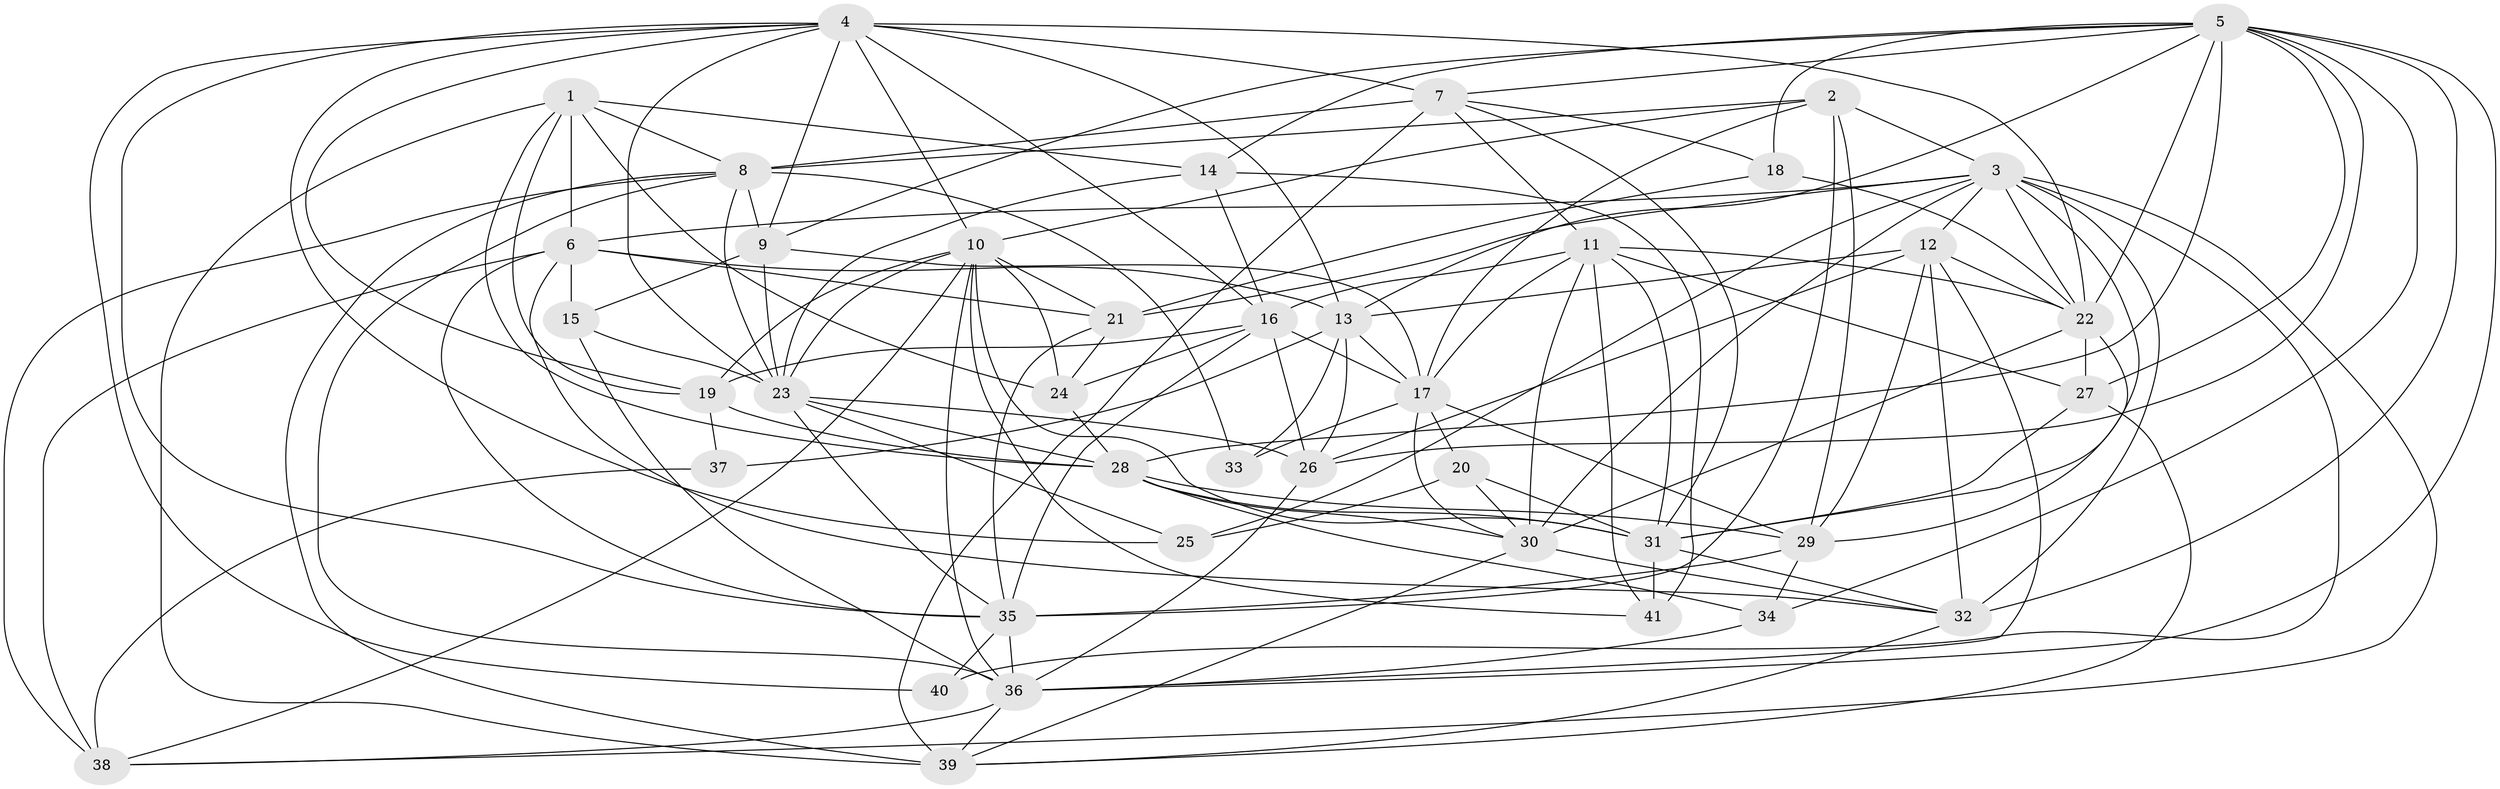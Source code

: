 // original degree distribution, {4: 1.0}
// Generated by graph-tools (version 1.1) at 2025/54/03/04/25 22:54:06]
// undirected, 41 vertices, 142 edges
graph export_dot {
  node [color=gray90,style=filled];
  1;
  2;
  3;
  4;
  5;
  6;
  7;
  8;
  9;
  10;
  11;
  12;
  13;
  14;
  15;
  16;
  17;
  18;
  19;
  20;
  21;
  22;
  23;
  24;
  25;
  26;
  27;
  28;
  29;
  30;
  31;
  32;
  33;
  34;
  35;
  36;
  37;
  38;
  39;
  40;
  41;
  1 -- 6 [weight=1.0];
  1 -- 8 [weight=1.0];
  1 -- 14 [weight=2.0];
  1 -- 19 [weight=1.0];
  1 -- 24 [weight=2.0];
  1 -- 28 [weight=1.0];
  1 -- 39 [weight=2.0];
  2 -- 3 [weight=1.0];
  2 -- 8 [weight=1.0];
  2 -- 10 [weight=1.0];
  2 -- 17 [weight=1.0];
  2 -- 29 [weight=1.0];
  2 -- 35 [weight=1.0];
  3 -- 6 [weight=1.0];
  3 -- 12 [weight=1.0];
  3 -- 21 [weight=1.0];
  3 -- 22 [weight=1.0];
  3 -- 25 [weight=1.0];
  3 -- 30 [weight=1.0];
  3 -- 31 [weight=1.0];
  3 -- 32 [weight=2.0];
  3 -- 38 [weight=1.0];
  3 -- 40 [weight=1.0];
  4 -- 7 [weight=1.0];
  4 -- 9 [weight=1.0];
  4 -- 10 [weight=1.0];
  4 -- 13 [weight=1.0];
  4 -- 16 [weight=2.0];
  4 -- 19 [weight=1.0];
  4 -- 22 [weight=1.0];
  4 -- 23 [weight=1.0];
  4 -- 25 [weight=1.0];
  4 -- 35 [weight=1.0];
  4 -- 40 [weight=1.0];
  5 -- 7 [weight=1.0];
  5 -- 9 [weight=1.0];
  5 -- 13 [weight=1.0];
  5 -- 14 [weight=1.0];
  5 -- 18 [weight=1.0];
  5 -- 22 [weight=1.0];
  5 -- 26 [weight=1.0];
  5 -- 27 [weight=1.0];
  5 -- 28 [weight=1.0];
  5 -- 32 [weight=1.0];
  5 -- 34 [weight=1.0];
  5 -- 36 [weight=1.0];
  6 -- 13 [weight=1.0];
  6 -- 15 [weight=3.0];
  6 -- 21 [weight=1.0];
  6 -- 32 [weight=1.0];
  6 -- 35 [weight=1.0];
  6 -- 38 [weight=1.0];
  7 -- 8 [weight=2.0];
  7 -- 11 [weight=1.0];
  7 -- 18 [weight=1.0];
  7 -- 31 [weight=1.0];
  7 -- 39 [weight=1.0];
  8 -- 9 [weight=1.0];
  8 -- 23 [weight=1.0];
  8 -- 33 [weight=2.0];
  8 -- 36 [weight=2.0];
  8 -- 38 [weight=1.0];
  8 -- 39 [weight=1.0];
  9 -- 15 [weight=1.0];
  9 -- 17 [weight=1.0];
  9 -- 23 [weight=3.0];
  10 -- 19 [weight=1.0];
  10 -- 21 [weight=1.0];
  10 -- 23 [weight=1.0];
  10 -- 24 [weight=1.0];
  10 -- 31 [weight=3.0];
  10 -- 36 [weight=1.0];
  10 -- 38 [weight=1.0];
  10 -- 41 [weight=1.0];
  11 -- 16 [weight=1.0];
  11 -- 17 [weight=1.0];
  11 -- 22 [weight=1.0];
  11 -- 27 [weight=1.0];
  11 -- 30 [weight=1.0];
  11 -- 31 [weight=1.0];
  11 -- 41 [weight=1.0];
  12 -- 13 [weight=2.0];
  12 -- 22 [weight=1.0];
  12 -- 26 [weight=1.0];
  12 -- 29 [weight=1.0];
  12 -- 32 [weight=1.0];
  12 -- 36 [weight=1.0];
  13 -- 17 [weight=1.0];
  13 -- 26 [weight=1.0];
  13 -- 33 [weight=1.0];
  13 -- 37 [weight=2.0];
  14 -- 16 [weight=1.0];
  14 -- 23 [weight=1.0];
  14 -- 41 [weight=1.0];
  15 -- 23 [weight=1.0];
  15 -- 36 [weight=1.0];
  16 -- 17 [weight=1.0];
  16 -- 19 [weight=1.0];
  16 -- 24 [weight=1.0];
  16 -- 26 [weight=1.0];
  16 -- 35 [weight=2.0];
  17 -- 20 [weight=2.0];
  17 -- 29 [weight=1.0];
  17 -- 30 [weight=1.0];
  17 -- 33 [weight=1.0];
  18 -- 21 [weight=1.0];
  18 -- 22 [weight=1.0];
  19 -- 28 [weight=1.0];
  19 -- 37 [weight=1.0];
  20 -- 25 [weight=1.0];
  20 -- 30 [weight=1.0];
  20 -- 31 [weight=2.0];
  21 -- 24 [weight=1.0];
  21 -- 35 [weight=1.0];
  22 -- 27 [weight=2.0];
  22 -- 29 [weight=1.0];
  22 -- 30 [weight=1.0];
  23 -- 25 [weight=1.0];
  23 -- 26 [weight=1.0];
  23 -- 28 [weight=1.0];
  23 -- 35 [weight=1.0];
  24 -- 28 [weight=1.0];
  26 -- 36 [weight=1.0];
  27 -- 31 [weight=1.0];
  27 -- 39 [weight=1.0];
  28 -- 29 [weight=2.0];
  28 -- 30 [weight=1.0];
  28 -- 31 [weight=1.0];
  28 -- 34 [weight=1.0];
  29 -- 34 [weight=1.0];
  29 -- 35 [weight=1.0];
  30 -- 32 [weight=1.0];
  30 -- 39 [weight=1.0];
  31 -- 32 [weight=1.0];
  31 -- 41 [weight=1.0];
  32 -- 39 [weight=1.0];
  34 -- 36 [weight=1.0];
  35 -- 36 [weight=2.0];
  35 -- 40 [weight=2.0];
  36 -- 38 [weight=1.0];
  36 -- 39 [weight=1.0];
  37 -- 38 [weight=1.0];
}
